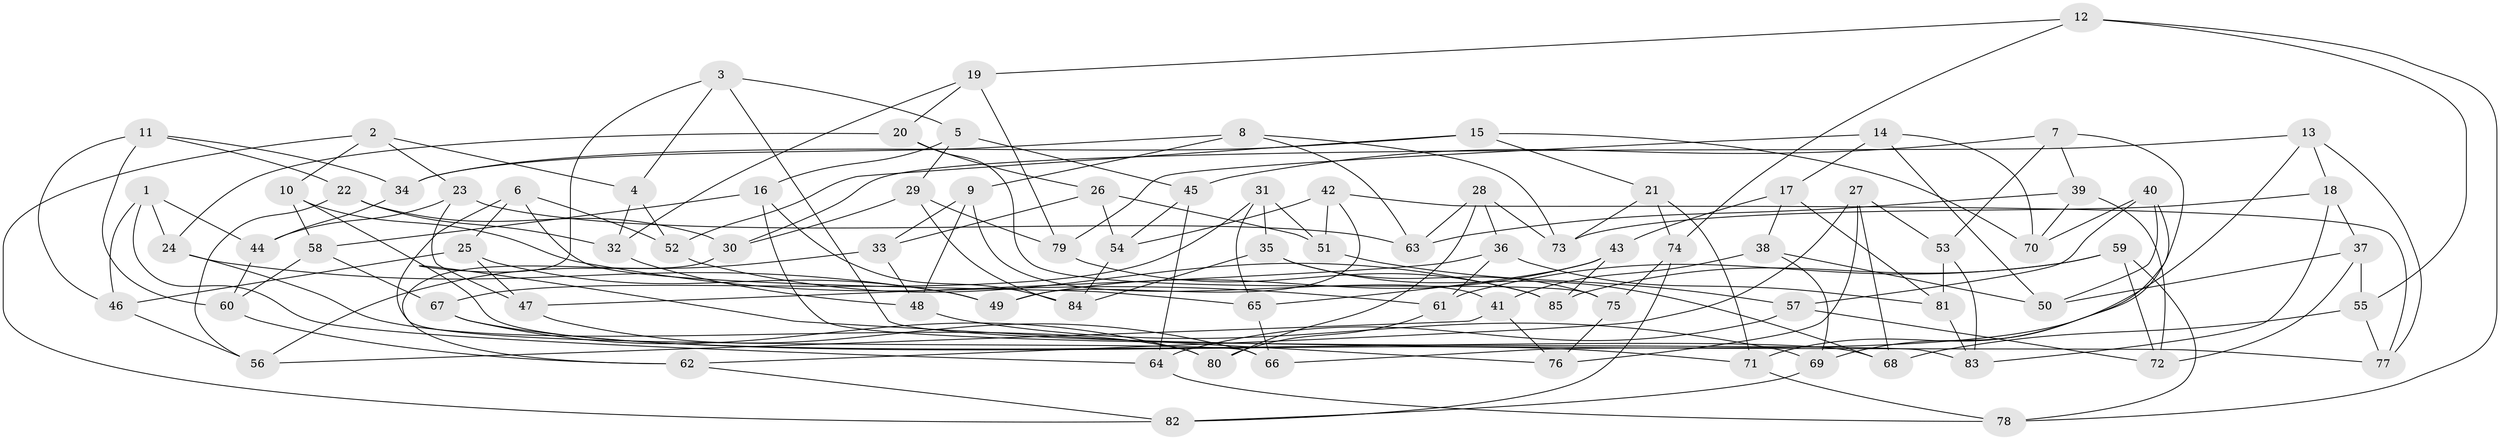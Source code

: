 // coarse degree distribution, {4: 0.038461538461538464, 6: 0.15384615384615385, 7: 0.38461538461538464, 8: 0.11538461538461539, 5: 0.19230769230769232, 10: 0.07692307692307693, 9: 0.038461538461538464}
// Generated by graph-tools (version 1.1) at 2025/38/03/04/25 23:38:17]
// undirected, 85 vertices, 170 edges
graph export_dot {
  node [color=gray90,style=filled];
  1;
  2;
  3;
  4;
  5;
  6;
  7;
  8;
  9;
  10;
  11;
  12;
  13;
  14;
  15;
  16;
  17;
  18;
  19;
  20;
  21;
  22;
  23;
  24;
  25;
  26;
  27;
  28;
  29;
  30;
  31;
  32;
  33;
  34;
  35;
  36;
  37;
  38;
  39;
  40;
  41;
  42;
  43;
  44;
  45;
  46;
  47;
  48;
  49;
  50;
  51;
  52;
  53;
  54;
  55;
  56;
  57;
  58;
  59;
  60;
  61;
  62;
  63;
  64;
  65;
  66;
  67;
  68;
  69;
  70;
  71;
  72;
  73;
  74;
  75;
  76;
  77;
  78;
  79;
  80;
  81;
  82;
  83;
  84;
  85;
  1 -- 44;
  1 -- 24;
  1 -- 64;
  1 -- 46;
  2 -- 23;
  2 -- 4;
  2 -- 82;
  2 -- 10;
  3 -- 76;
  3 -- 4;
  3 -- 5;
  3 -- 77;
  4 -- 52;
  4 -- 32;
  5 -- 16;
  5 -- 29;
  5 -- 45;
  6 -- 66;
  6 -- 52;
  6 -- 25;
  6 -- 65;
  7 -- 53;
  7 -- 71;
  7 -- 45;
  7 -- 39;
  8 -- 9;
  8 -- 73;
  8 -- 63;
  8 -- 34;
  9 -- 33;
  9 -- 48;
  9 -- 41;
  10 -- 68;
  10 -- 61;
  10 -- 58;
  11 -- 34;
  11 -- 22;
  11 -- 46;
  11 -- 60;
  12 -- 55;
  12 -- 74;
  12 -- 78;
  12 -- 19;
  13 -- 66;
  13 -- 77;
  13 -- 30;
  13 -- 18;
  14 -- 70;
  14 -- 79;
  14 -- 50;
  14 -- 17;
  15 -- 52;
  15 -- 34;
  15 -- 21;
  15 -- 70;
  16 -- 58;
  16 -- 83;
  16 -- 84;
  17 -- 38;
  17 -- 43;
  17 -- 81;
  18 -- 73;
  18 -- 37;
  18 -- 83;
  19 -- 20;
  19 -- 79;
  19 -- 32;
  20 -- 26;
  20 -- 75;
  20 -- 24;
  21 -- 73;
  21 -- 74;
  21 -- 71;
  22 -- 32;
  22 -- 30;
  22 -- 56;
  23 -- 47;
  23 -- 44;
  23 -- 63;
  24 -- 49;
  24 -- 80;
  25 -- 46;
  25 -- 47;
  25 -- 49;
  26 -- 54;
  26 -- 51;
  26 -- 33;
  27 -- 53;
  27 -- 76;
  27 -- 68;
  27 -- 62;
  28 -- 80;
  28 -- 36;
  28 -- 73;
  28 -- 63;
  29 -- 79;
  29 -- 84;
  29 -- 30;
  30 -- 62;
  31 -- 51;
  31 -- 35;
  31 -- 67;
  31 -- 65;
  32 -- 48;
  33 -- 48;
  33 -- 56;
  34 -- 44;
  35 -- 68;
  35 -- 75;
  35 -- 84;
  36 -- 81;
  36 -- 47;
  36 -- 61;
  37 -- 50;
  37 -- 72;
  37 -- 55;
  38 -- 50;
  38 -- 69;
  38 -- 41;
  39 -- 63;
  39 -- 70;
  39 -- 72;
  40 -- 70;
  40 -- 50;
  40 -- 69;
  40 -- 57;
  41 -- 76;
  41 -- 56;
  42 -- 51;
  42 -- 77;
  42 -- 49;
  42 -- 54;
  43 -- 49;
  43 -- 65;
  43 -- 85;
  44 -- 60;
  45 -- 64;
  45 -- 54;
  46 -- 56;
  47 -- 66;
  48 -- 69;
  51 -- 57;
  52 -- 85;
  53 -- 81;
  53 -- 83;
  54 -- 84;
  55 -- 68;
  55 -- 77;
  57 -- 64;
  57 -- 72;
  58 -- 60;
  58 -- 67;
  59 -- 61;
  59 -- 85;
  59 -- 78;
  59 -- 72;
  60 -- 62;
  61 -- 80;
  62 -- 82;
  64 -- 78;
  65 -- 66;
  67 -- 71;
  67 -- 80;
  69 -- 82;
  71 -- 78;
  74 -- 75;
  74 -- 82;
  75 -- 76;
  79 -- 85;
  81 -- 83;
}
